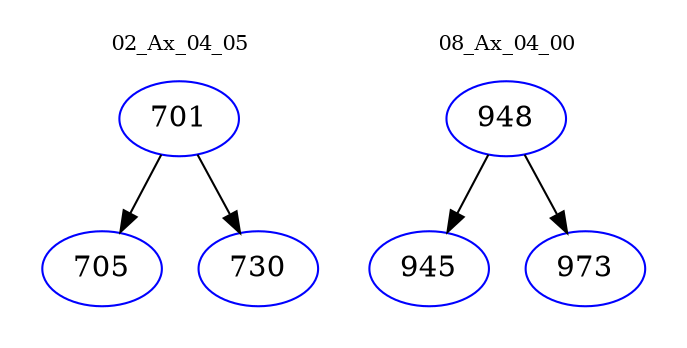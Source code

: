 digraph{
subgraph cluster_0 {
color = white
label = "02_Ax_04_05";
fontsize=10;
T0_701 [label="701", color="blue"]
T0_701 -> T0_705 [color="black"]
T0_705 [label="705", color="blue"]
T0_701 -> T0_730 [color="black"]
T0_730 [label="730", color="blue"]
}
subgraph cluster_1 {
color = white
label = "08_Ax_04_00";
fontsize=10;
T1_948 [label="948", color="blue"]
T1_948 -> T1_945 [color="black"]
T1_945 [label="945", color="blue"]
T1_948 -> T1_973 [color="black"]
T1_973 [label="973", color="blue"]
}
}
